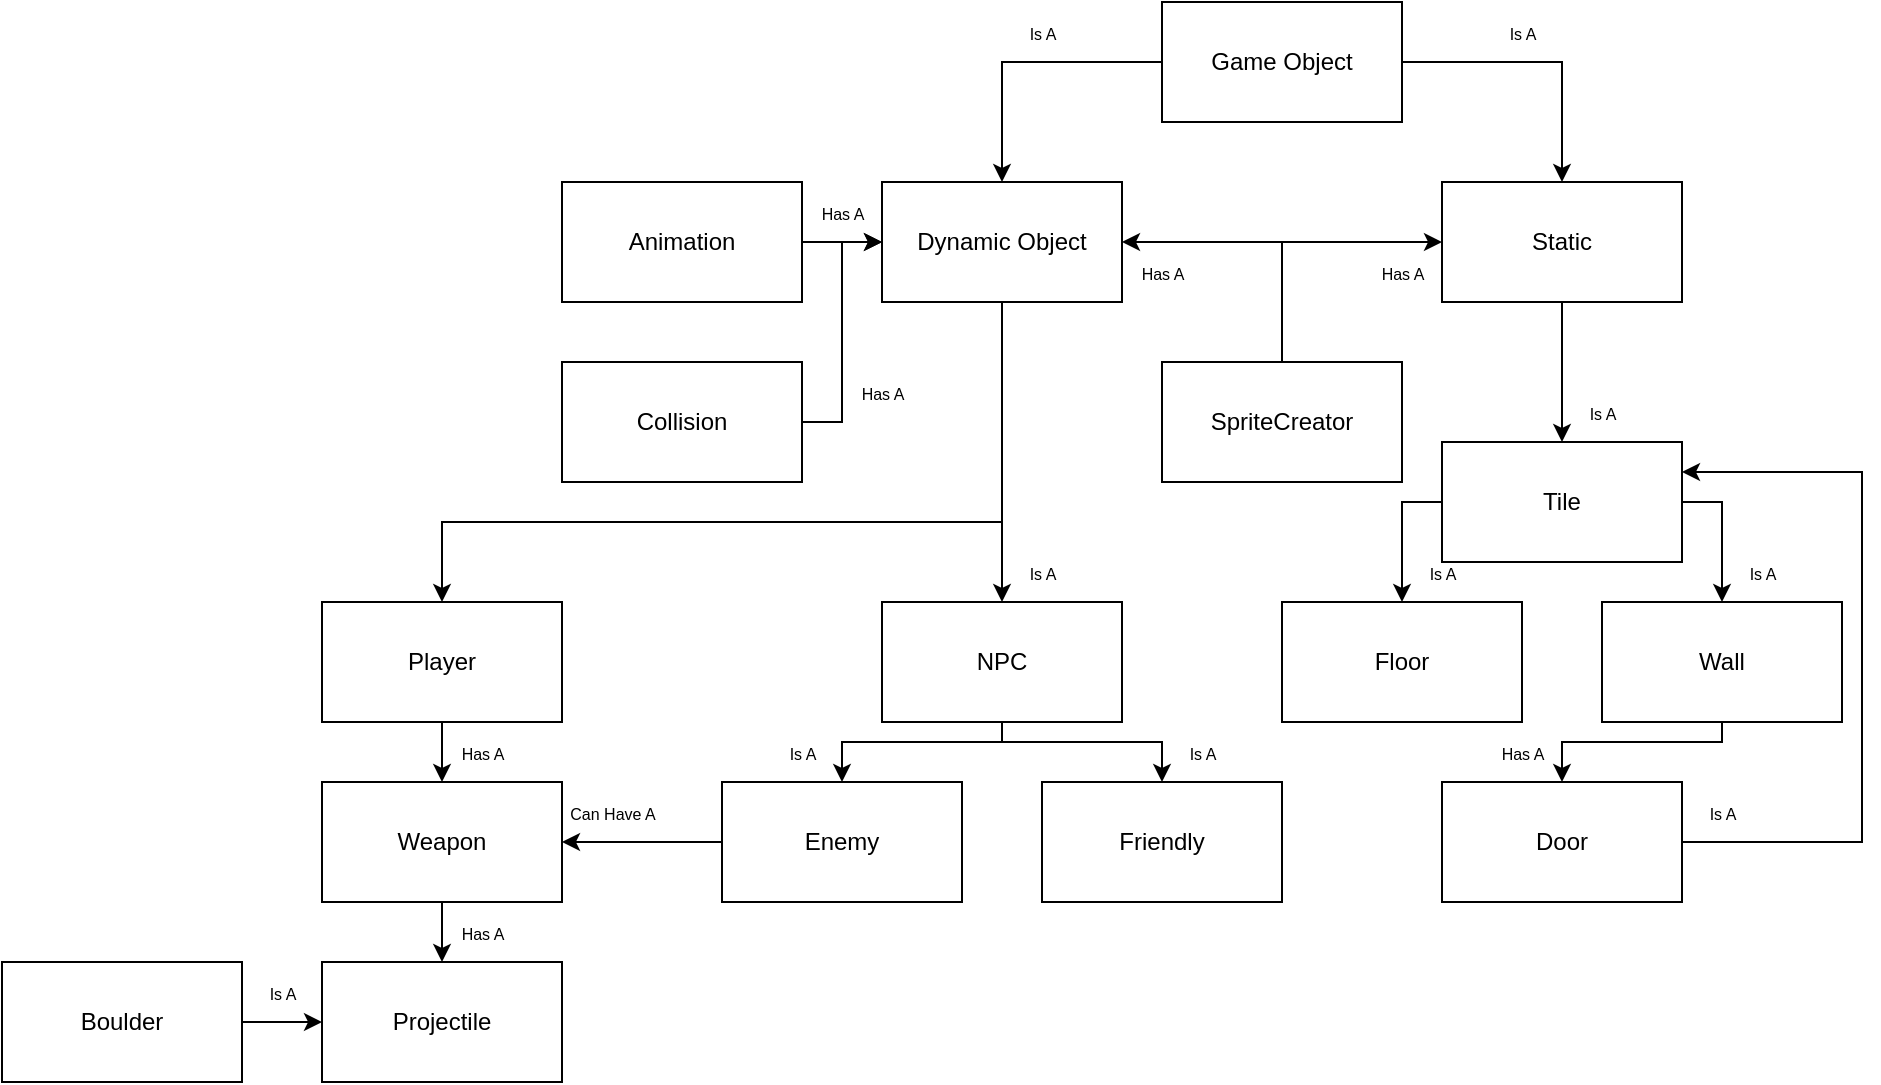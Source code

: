 <mxfile version="26.2.5">
  <diagram name="Page-1" id="DJ615qL4EOfn3bgbmQdU">
    <mxGraphModel dx="1044" dy="608" grid="1" gridSize="10" guides="1" tooltips="1" connect="1" arrows="1" fold="1" page="1" pageScale="1" pageWidth="2339" pageHeight="3300" math="0" shadow="0">
      <root>
        <mxCell id="0" />
        <mxCell id="1" parent="0" />
        <mxCell id="75baze3KxA4kjLgVZzr1-21" style="edgeStyle=orthogonalEdgeStyle;rounded=0;orthogonalLoop=1;jettySize=auto;html=1;exitX=0;exitY=0.5;exitDx=0;exitDy=0;entryX=0.5;entryY=0;entryDx=0;entryDy=0;" edge="1" parent="1" source="75baze3KxA4kjLgVZzr1-1" target="75baze3KxA4kjLgVZzr1-18">
          <mxGeometry relative="1" as="geometry" />
        </mxCell>
        <mxCell id="75baze3KxA4kjLgVZzr1-22" style="edgeStyle=orthogonalEdgeStyle;rounded=0;orthogonalLoop=1;jettySize=auto;html=1;exitX=1;exitY=0.5;exitDx=0;exitDy=0;" edge="1" parent="1" source="75baze3KxA4kjLgVZzr1-1" target="75baze3KxA4kjLgVZzr1-20">
          <mxGeometry relative="1" as="geometry" />
        </mxCell>
        <mxCell id="75baze3KxA4kjLgVZzr1-1" value="Game Object" style="rounded=0;whiteSpace=wrap;html=1;" vertex="1" parent="1">
          <mxGeometry x="1100" y="20" width="120" height="60" as="geometry" />
        </mxCell>
        <mxCell id="75baze3KxA4kjLgVZzr1-30" style="edgeStyle=orthogonalEdgeStyle;rounded=0;orthogonalLoop=1;jettySize=auto;html=1;exitX=0.5;exitY=0;exitDx=0;exitDy=0;entryX=0;entryY=0.5;entryDx=0;entryDy=0;" edge="1" parent="1" source="75baze3KxA4kjLgVZzr1-17" target="75baze3KxA4kjLgVZzr1-20">
          <mxGeometry relative="1" as="geometry" />
        </mxCell>
        <mxCell id="75baze3KxA4kjLgVZzr1-31" style="edgeStyle=orthogonalEdgeStyle;rounded=0;orthogonalLoop=1;jettySize=auto;html=1;exitX=0.5;exitY=0;exitDx=0;exitDy=0;entryX=1;entryY=0.5;entryDx=0;entryDy=0;" edge="1" parent="1" source="75baze3KxA4kjLgVZzr1-17" target="75baze3KxA4kjLgVZzr1-18">
          <mxGeometry relative="1" as="geometry" />
        </mxCell>
        <mxCell id="75baze3KxA4kjLgVZzr1-17" value="SpriteCreator" style="rounded=0;whiteSpace=wrap;html=1;" vertex="1" parent="1">
          <mxGeometry x="1100" y="200" width="120" height="60" as="geometry" />
        </mxCell>
        <mxCell id="75baze3KxA4kjLgVZzr1-40" style="edgeStyle=orthogonalEdgeStyle;rounded=0;orthogonalLoop=1;jettySize=auto;html=1;exitX=0.5;exitY=1;exitDx=0;exitDy=0;" edge="1" parent="1" source="75baze3KxA4kjLgVZzr1-18" target="75baze3KxA4kjLgVZzr1-38">
          <mxGeometry relative="1" as="geometry" />
        </mxCell>
        <mxCell id="75baze3KxA4kjLgVZzr1-41" style="edgeStyle=orthogonalEdgeStyle;rounded=0;orthogonalLoop=1;jettySize=auto;html=1;exitX=0.5;exitY=1;exitDx=0;exitDy=0;entryX=0.5;entryY=0;entryDx=0;entryDy=0;" edge="1" parent="1" source="75baze3KxA4kjLgVZzr1-18" target="75baze3KxA4kjLgVZzr1-39">
          <mxGeometry relative="1" as="geometry">
            <Array as="points">
              <mxPoint x="1020" y="280" />
              <mxPoint x="740" y="280" />
            </Array>
          </mxGeometry>
        </mxCell>
        <mxCell id="75baze3KxA4kjLgVZzr1-18" value="Dynamic Object" style="rounded=0;whiteSpace=wrap;html=1;" vertex="1" parent="1">
          <mxGeometry x="960" y="110" width="120" height="60" as="geometry" />
        </mxCell>
        <mxCell id="75baze3KxA4kjLgVZzr1-53" style="edgeStyle=orthogonalEdgeStyle;rounded=0;orthogonalLoop=1;jettySize=auto;html=1;exitX=0.5;exitY=1;exitDx=0;exitDy=0;entryX=0.5;entryY=0;entryDx=0;entryDy=0;" edge="1" parent="1" source="75baze3KxA4kjLgVZzr1-20" target="75baze3KxA4kjLgVZzr1-52">
          <mxGeometry relative="1" as="geometry" />
        </mxCell>
        <mxCell id="75baze3KxA4kjLgVZzr1-20" value="Static" style="rounded=0;whiteSpace=wrap;html=1;" vertex="1" parent="1">
          <mxGeometry x="1240" y="110" width="120" height="60" as="geometry" />
        </mxCell>
        <mxCell id="75baze3KxA4kjLgVZzr1-26" value="&lt;font style=&quot;font-size: 8px;&quot;&gt;Is A&lt;/font&gt;" style="text;html=1;align=center;verticalAlign=middle;resizable=0;points=[];autosize=1;strokeColor=none;fillColor=none;" vertex="1" parent="1">
          <mxGeometry x="1020" y="20" width="40" height="30" as="geometry" />
        </mxCell>
        <mxCell id="75baze3KxA4kjLgVZzr1-27" value="&lt;font style=&quot;font-size: 8px;&quot;&gt;Is A&lt;/font&gt;" style="text;html=1;align=center;verticalAlign=middle;resizable=0;points=[];autosize=1;strokeColor=none;fillColor=none;" vertex="1" parent="1">
          <mxGeometry x="1260" y="20" width="40" height="30" as="geometry" />
        </mxCell>
        <mxCell id="75baze3KxA4kjLgVZzr1-28" value="&lt;span style=&quot;font-size: 8px;&quot;&gt;Has A&lt;/span&gt;" style="text;html=1;align=center;verticalAlign=middle;resizable=0;points=[];autosize=1;strokeColor=none;fillColor=none;" vertex="1" parent="1">
          <mxGeometry x="1200" y="140" width="40" height="30" as="geometry" />
        </mxCell>
        <mxCell id="75baze3KxA4kjLgVZzr1-29" value="&lt;font style=&quot;font-size: 8px;&quot;&gt;Has A&lt;/font&gt;" style="text;html=1;align=center;verticalAlign=middle;resizable=0;points=[];autosize=1;strokeColor=none;fillColor=none;" vertex="1" parent="1">
          <mxGeometry x="1080" y="140" width="40" height="30" as="geometry" />
        </mxCell>
        <mxCell id="75baze3KxA4kjLgVZzr1-34" style="edgeStyle=orthogonalEdgeStyle;rounded=0;orthogonalLoop=1;jettySize=auto;html=1;exitX=1;exitY=0.5;exitDx=0;exitDy=0;entryX=0;entryY=0.5;entryDx=0;entryDy=0;" edge="1" parent="1" source="75baze3KxA4kjLgVZzr1-32" target="75baze3KxA4kjLgVZzr1-18">
          <mxGeometry relative="1" as="geometry" />
        </mxCell>
        <mxCell id="75baze3KxA4kjLgVZzr1-32" value="Animation" style="rounded=0;whiteSpace=wrap;html=1;" vertex="1" parent="1">
          <mxGeometry x="800" y="110" width="120" height="60" as="geometry" />
        </mxCell>
        <mxCell id="75baze3KxA4kjLgVZzr1-35" style="edgeStyle=orthogonalEdgeStyle;rounded=0;orthogonalLoop=1;jettySize=auto;html=1;exitX=1;exitY=0.5;exitDx=0;exitDy=0;entryX=0;entryY=0.5;entryDx=0;entryDy=0;" edge="1" parent="1" source="75baze3KxA4kjLgVZzr1-33" target="75baze3KxA4kjLgVZzr1-18">
          <mxGeometry relative="1" as="geometry" />
        </mxCell>
        <mxCell id="75baze3KxA4kjLgVZzr1-33" value="Collision" style="rounded=0;whiteSpace=wrap;html=1;" vertex="1" parent="1">
          <mxGeometry x="800" y="200" width="120" height="60" as="geometry" />
        </mxCell>
        <mxCell id="75baze3KxA4kjLgVZzr1-36" value="&lt;font style=&quot;font-size: 8px;&quot;&gt;Has A&lt;/font&gt;" style="text;html=1;align=center;verticalAlign=middle;resizable=0;points=[];autosize=1;strokeColor=none;fillColor=none;" vertex="1" parent="1">
          <mxGeometry x="920" y="110" width="40" height="30" as="geometry" />
        </mxCell>
        <mxCell id="75baze3KxA4kjLgVZzr1-37" value="&lt;font style=&quot;font-size: 8px;&quot;&gt;Has A&lt;/font&gt;" style="text;html=1;align=center;verticalAlign=middle;resizable=0;points=[];autosize=1;strokeColor=none;fillColor=none;" vertex="1" parent="1">
          <mxGeometry x="940" y="200" width="40" height="30" as="geometry" />
        </mxCell>
        <mxCell id="75baze3KxA4kjLgVZzr1-48" style="edgeStyle=orthogonalEdgeStyle;rounded=0;orthogonalLoop=1;jettySize=auto;html=1;exitX=0.5;exitY=1;exitDx=0;exitDy=0;entryX=0.5;entryY=0;entryDx=0;entryDy=0;" edge="1" parent="1" source="75baze3KxA4kjLgVZzr1-38" target="75baze3KxA4kjLgVZzr1-45">
          <mxGeometry relative="1" as="geometry">
            <Array as="points">
              <mxPoint x="1020" y="390" />
              <mxPoint x="940" y="390" />
            </Array>
          </mxGeometry>
        </mxCell>
        <mxCell id="75baze3KxA4kjLgVZzr1-49" style="edgeStyle=orthogonalEdgeStyle;rounded=0;orthogonalLoop=1;jettySize=auto;html=1;exitX=0.5;exitY=1;exitDx=0;exitDy=0;entryX=0.5;entryY=0;entryDx=0;entryDy=0;" edge="1" parent="1" source="75baze3KxA4kjLgVZzr1-38" target="75baze3KxA4kjLgVZzr1-47">
          <mxGeometry relative="1" as="geometry">
            <Array as="points">
              <mxPoint x="1020" y="390" />
              <mxPoint x="1100" y="390" />
            </Array>
          </mxGeometry>
        </mxCell>
        <mxCell id="75baze3KxA4kjLgVZzr1-38" value="NPC" style="rounded=0;whiteSpace=wrap;html=1;" vertex="1" parent="1">
          <mxGeometry x="960" y="320" width="120" height="60" as="geometry" />
        </mxCell>
        <mxCell id="75baze3KxA4kjLgVZzr1-62" style="edgeStyle=orthogonalEdgeStyle;rounded=0;orthogonalLoop=1;jettySize=auto;html=1;exitX=0.5;exitY=1;exitDx=0;exitDy=0;entryX=0.5;entryY=0;entryDx=0;entryDy=0;" edge="1" parent="1" source="75baze3KxA4kjLgVZzr1-39" target="75baze3KxA4kjLgVZzr1-61">
          <mxGeometry relative="1" as="geometry" />
        </mxCell>
        <mxCell id="75baze3KxA4kjLgVZzr1-39" value="Player" style="rounded=0;whiteSpace=wrap;html=1;" vertex="1" parent="1">
          <mxGeometry x="680" y="320" width="120" height="60" as="geometry" />
        </mxCell>
        <mxCell id="75baze3KxA4kjLgVZzr1-42" value="&lt;font style=&quot;font-size: 8px;&quot;&gt;Is A&lt;/font&gt;" style="text;html=1;align=center;verticalAlign=middle;resizable=0;points=[];autosize=1;strokeColor=none;fillColor=none;" vertex="1" parent="1">
          <mxGeometry x="1220" y="290" width="40" height="30" as="geometry" />
        </mxCell>
        <mxCell id="75baze3KxA4kjLgVZzr1-44" value="&lt;font style=&quot;font-size: 8px;&quot;&gt;Is A&lt;/font&gt;" style="text;html=1;align=center;verticalAlign=middle;resizable=0;points=[];autosize=1;strokeColor=none;fillColor=none;" vertex="1" parent="1">
          <mxGeometry x="640" y="500" width="40" height="30" as="geometry" />
        </mxCell>
        <mxCell id="75baze3KxA4kjLgVZzr1-63" style="edgeStyle=orthogonalEdgeStyle;rounded=0;orthogonalLoop=1;jettySize=auto;html=1;exitX=0;exitY=0.5;exitDx=0;exitDy=0;entryX=1;entryY=0.5;entryDx=0;entryDy=0;" edge="1" parent="1" source="75baze3KxA4kjLgVZzr1-45" target="75baze3KxA4kjLgVZzr1-61">
          <mxGeometry relative="1" as="geometry" />
        </mxCell>
        <mxCell id="75baze3KxA4kjLgVZzr1-45" value="Enemy" style="rounded=0;whiteSpace=wrap;html=1;" vertex="1" parent="1">
          <mxGeometry x="880" y="410" width="120" height="60" as="geometry" />
        </mxCell>
        <mxCell id="75baze3KxA4kjLgVZzr1-47" value="Friendly" style="rounded=0;whiteSpace=wrap;html=1;" vertex="1" parent="1">
          <mxGeometry x="1040" y="410" width="120" height="60" as="geometry" />
        </mxCell>
        <mxCell id="75baze3KxA4kjLgVZzr1-50" value="&lt;font style=&quot;font-size: 8px;&quot;&gt;Is A&lt;/font&gt;" style="text;html=1;align=center;verticalAlign=middle;resizable=0;points=[];autosize=1;strokeColor=none;fillColor=none;" vertex="1" parent="1">
          <mxGeometry x="1100" y="380" width="40" height="30" as="geometry" />
        </mxCell>
        <mxCell id="75baze3KxA4kjLgVZzr1-51" value="&lt;font style=&quot;font-size: 8px;&quot;&gt;Is A&lt;/font&gt;" style="text;html=1;align=center;verticalAlign=middle;resizable=0;points=[];autosize=1;strokeColor=none;fillColor=none;" vertex="1" parent="1">
          <mxGeometry x="900" y="380" width="40" height="30" as="geometry" />
        </mxCell>
        <mxCell id="75baze3KxA4kjLgVZzr1-56" style="edgeStyle=orthogonalEdgeStyle;rounded=0;orthogonalLoop=1;jettySize=auto;html=1;exitX=1;exitY=0.5;exitDx=0;exitDy=0;entryX=0.5;entryY=0;entryDx=0;entryDy=0;" edge="1" parent="1" source="75baze3KxA4kjLgVZzr1-52" target="75baze3KxA4kjLgVZzr1-55">
          <mxGeometry relative="1" as="geometry" />
        </mxCell>
        <mxCell id="75baze3KxA4kjLgVZzr1-57" style="edgeStyle=orthogonalEdgeStyle;rounded=0;orthogonalLoop=1;jettySize=auto;html=1;exitX=0;exitY=0.5;exitDx=0;exitDy=0;entryX=0.5;entryY=0;entryDx=0;entryDy=0;" edge="1" parent="1" source="75baze3KxA4kjLgVZzr1-52" target="75baze3KxA4kjLgVZzr1-54">
          <mxGeometry relative="1" as="geometry" />
        </mxCell>
        <mxCell id="75baze3KxA4kjLgVZzr1-52" value="Tile" style="rounded=0;whiteSpace=wrap;html=1;" vertex="1" parent="1">
          <mxGeometry x="1240" y="240" width="120" height="60" as="geometry" />
        </mxCell>
        <mxCell id="75baze3KxA4kjLgVZzr1-54" value="Floor" style="rounded=0;whiteSpace=wrap;html=1;" vertex="1" parent="1">
          <mxGeometry x="1160" y="320" width="120" height="60" as="geometry" />
        </mxCell>
        <mxCell id="75baze3KxA4kjLgVZzr1-73" style="edgeStyle=orthogonalEdgeStyle;rounded=0;orthogonalLoop=1;jettySize=auto;html=1;exitX=0.5;exitY=1;exitDx=0;exitDy=0;entryX=0.5;entryY=0;entryDx=0;entryDy=0;" edge="1" parent="1" source="75baze3KxA4kjLgVZzr1-55" target="75baze3KxA4kjLgVZzr1-72">
          <mxGeometry relative="1" as="geometry">
            <Array as="points">
              <mxPoint x="1380" y="390" />
              <mxPoint x="1300" y="390" />
            </Array>
          </mxGeometry>
        </mxCell>
        <mxCell id="75baze3KxA4kjLgVZzr1-55" value="Wall" style="rounded=0;whiteSpace=wrap;html=1;" vertex="1" parent="1">
          <mxGeometry x="1320" y="320" width="120" height="60" as="geometry" />
        </mxCell>
        <mxCell id="75baze3KxA4kjLgVZzr1-58" value="&lt;font style=&quot;font-size: 8px;&quot;&gt;Is A&lt;/font&gt;" style="text;html=1;align=center;verticalAlign=middle;resizable=0;points=[];autosize=1;strokeColor=none;fillColor=none;" vertex="1" parent="1">
          <mxGeometry x="1300" y="210" width="40" height="30" as="geometry" />
        </mxCell>
        <mxCell id="75baze3KxA4kjLgVZzr1-59" value="&lt;font style=&quot;font-size: 8px;&quot;&gt;Is A&lt;/font&gt;" style="text;html=1;align=center;verticalAlign=middle;resizable=0;points=[];autosize=1;strokeColor=none;fillColor=none;" vertex="1" parent="1">
          <mxGeometry x="1020" y="290" width="40" height="30" as="geometry" />
        </mxCell>
        <mxCell id="75baze3KxA4kjLgVZzr1-60" value="&lt;font style=&quot;font-size: 8px;&quot;&gt;Is A&lt;/font&gt;" style="text;html=1;align=center;verticalAlign=middle;resizable=0;points=[];autosize=1;strokeColor=none;fillColor=none;" vertex="1" parent="1">
          <mxGeometry x="1380" y="290" width="40" height="30" as="geometry" />
        </mxCell>
        <mxCell id="75baze3KxA4kjLgVZzr1-69" style="edgeStyle=orthogonalEdgeStyle;rounded=0;orthogonalLoop=1;jettySize=auto;html=1;exitX=0.5;exitY=1;exitDx=0;exitDy=0;entryX=0.5;entryY=0;entryDx=0;entryDy=0;" edge="1" parent="1" source="75baze3KxA4kjLgVZzr1-61" target="75baze3KxA4kjLgVZzr1-66">
          <mxGeometry relative="1" as="geometry" />
        </mxCell>
        <mxCell id="75baze3KxA4kjLgVZzr1-61" value="Weapon" style="rounded=0;whiteSpace=wrap;html=1;" vertex="1" parent="1">
          <mxGeometry x="680" y="410" width="120" height="60" as="geometry" />
        </mxCell>
        <mxCell id="75baze3KxA4kjLgVZzr1-64" value="&lt;font style=&quot;font-size: 8px;&quot;&gt;Has A&lt;/font&gt;" style="text;html=1;align=center;verticalAlign=middle;resizable=0;points=[];autosize=1;strokeColor=none;fillColor=none;" vertex="1" parent="1">
          <mxGeometry x="740" y="380" width="40" height="30" as="geometry" />
        </mxCell>
        <mxCell id="75baze3KxA4kjLgVZzr1-65" value="&lt;font style=&quot;font-size: 8px;&quot;&gt;Can Have A&lt;/font&gt;" style="text;html=1;align=center;verticalAlign=middle;resizable=0;points=[];autosize=1;strokeColor=none;fillColor=none;" vertex="1" parent="1">
          <mxGeometry x="790" y="410" width="70" height="30" as="geometry" />
        </mxCell>
        <mxCell id="75baze3KxA4kjLgVZzr1-66" value="Projectile" style="rounded=0;whiteSpace=wrap;html=1;" vertex="1" parent="1">
          <mxGeometry x="680" y="500" width="120" height="60" as="geometry" />
        </mxCell>
        <mxCell id="75baze3KxA4kjLgVZzr1-70" style="edgeStyle=orthogonalEdgeStyle;rounded=0;orthogonalLoop=1;jettySize=auto;html=1;exitX=1;exitY=0.5;exitDx=0;exitDy=0;" edge="1" parent="1" source="75baze3KxA4kjLgVZzr1-68" target="75baze3KxA4kjLgVZzr1-66">
          <mxGeometry relative="1" as="geometry" />
        </mxCell>
        <mxCell id="75baze3KxA4kjLgVZzr1-68" value="Boulder" style="rounded=0;whiteSpace=wrap;html=1;" vertex="1" parent="1">
          <mxGeometry x="520" y="500" width="120" height="60" as="geometry" />
        </mxCell>
        <mxCell id="75baze3KxA4kjLgVZzr1-71" value="&lt;font style=&quot;font-size: 8px;&quot;&gt;Has A&lt;/font&gt;" style="text;html=1;align=center;verticalAlign=middle;resizable=0;points=[];autosize=1;strokeColor=none;fillColor=none;" vertex="1" parent="1">
          <mxGeometry x="740" y="470" width="40" height="30" as="geometry" />
        </mxCell>
        <mxCell id="75baze3KxA4kjLgVZzr1-76" style="edgeStyle=orthogonalEdgeStyle;rounded=0;orthogonalLoop=1;jettySize=auto;html=1;exitX=1;exitY=0.5;exitDx=0;exitDy=0;entryX=1;entryY=0.25;entryDx=0;entryDy=0;" edge="1" parent="1" source="75baze3KxA4kjLgVZzr1-72" target="75baze3KxA4kjLgVZzr1-52">
          <mxGeometry relative="1" as="geometry">
            <Array as="points">
              <mxPoint x="1450" y="440" />
              <mxPoint x="1450" y="255" />
            </Array>
          </mxGeometry>
        </mxCell>
        <mxCell id="75baze3KxA4kjLgVZzr1-72" value="Door" style="rounded=0;whiteSpace=wrap;html=1;" vertex="1" parent="1">
          <mxGeometry x="1240" y="410" width="120" height="60" as="geometry" />
        </mxCell>
        <mxCell id="75baze3KxA4kjLgVZzr1-74" value="&lt;font style=&quot;font-size: 8px;&quot;&gt;Has A&lt;/font&gt;" style="text;html=1;align=center;verticalAlign=middle;resizable=0;points=[];autosize=1;strokeColor=none;fillColor=none;" vertex="1" parent="1">
          <mxGeometry x="1260" y="380" width="40" height="30" as="geometry" />
        </mxCell>
        <mxCell id="75baze3KxA4kjLgVZzr1-77" value="&lt;font style=&quot;font-size: 8px;&quot;&gt;Is A&lt;/font&gt;" style="text;html=1;align=center;verticalAlign=middle;resizable=0;points=[];autosize=1;strokeColor=none;fillColor=none;" vertex="1" parent="1">
          <mxGeometry x="1360" y="410" width="40" height="30" as="geometry" />
        </mxCell>
      </root>
    </mxGraphModel>
  </diagram>
</mxfile>

